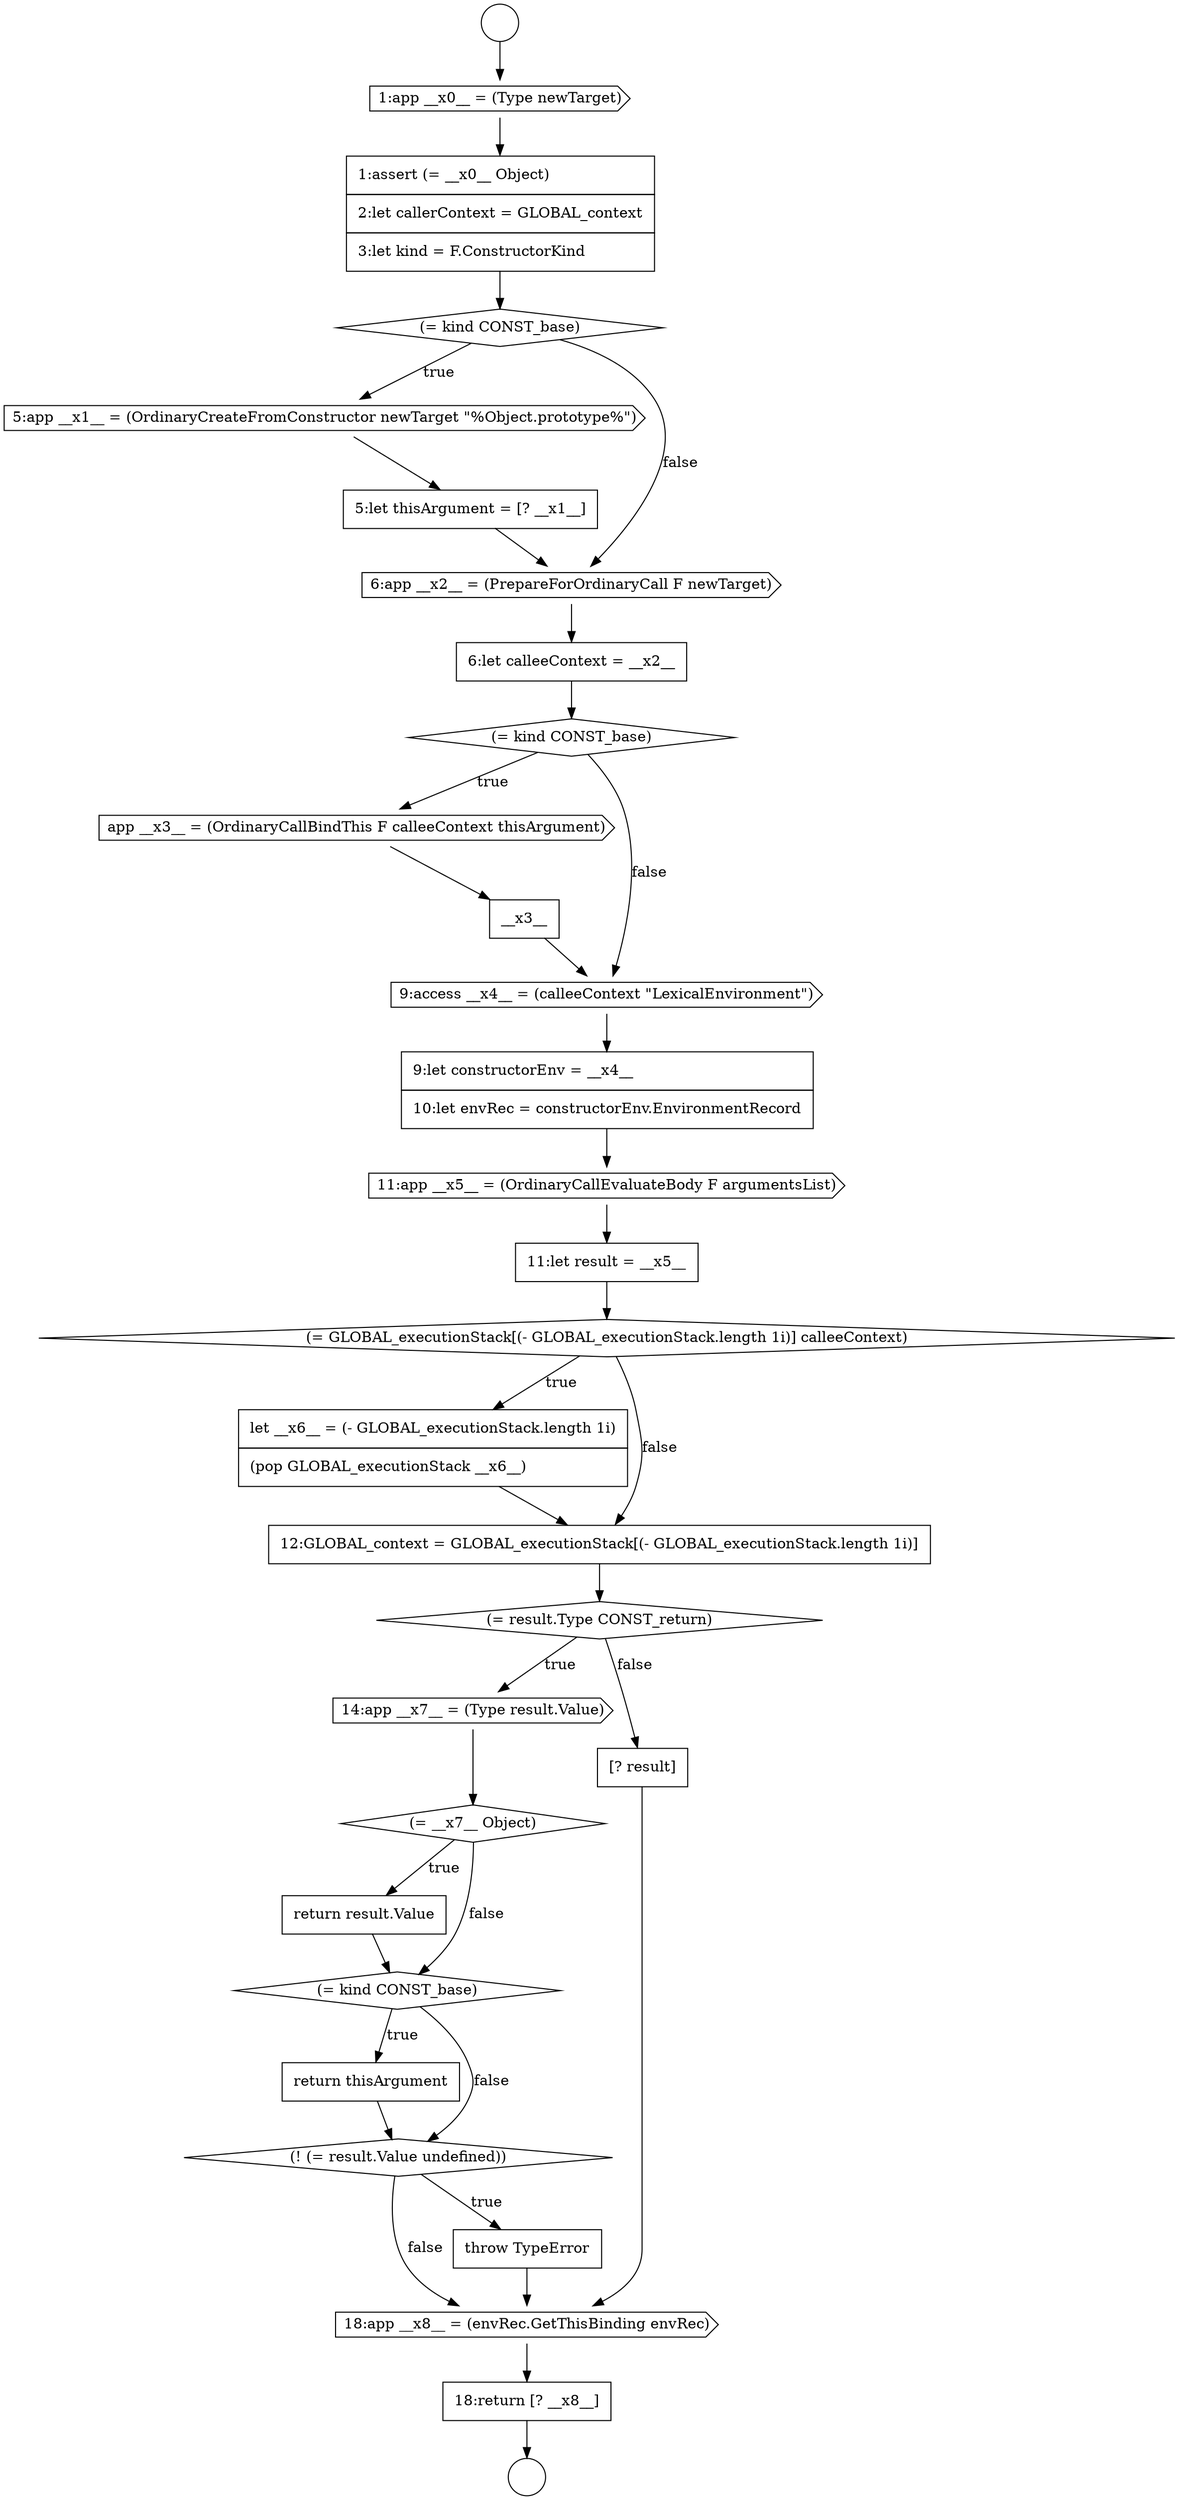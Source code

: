 digraph {
  node0 [shape=circle label=" " color="black" fillcolor="white" style=filled]
  node5 [shape=cds, label=<<font color="black">5:app __x1__ = (OrdinaryCreateFromConstructor newTarget &quot;%Object.prototype%&quot;)</font>> color="black" fillcolor="white" style=filled]
  node10 [shape=cds, label=<<font color="black">app __x3__ = (OrdinaryCallBindThis F calleeContext thisArgument)</font>> color="black" fillcolor="white" style=filled]
  node14 [shape=cds, label=<<font color="black">11:app __x5__ = (OrdinaryCallEvaluateBody F argumentsList)</font>> color="black" fillcolor="white" style=filled]
  node1 [shape=circle label=" " color="black" fillcolor="white" style=filled]
  node6 [shape=none, margin=0, label=<<font color="black">
    <table border="0" cellborder="1" cellspacing="0" cellpadding="10">
      <tr><td align="left">5:let thisArgument = [? __x1__]</td></tr>
    </table>
  </font>> color="black" fillcolor="white" style=filled]
  node9 [shape=diamond, label=<<font color="black">(= kind CONST_base)</font>> color="black" fillcolor="white" style=filled]
  node13 [shape=none, margin=0, label=<<font color="black">
    <table border="0" cellborder="1" cellspacing="0" cellpadding="10">
      <tr><td align="left">9:let constructorEnv = __x4__</td></tr>
      <tr><td align="left">10:let envRec = constructorEnv.EnvironmentRecord</td></tr>
    </table>
  </font>> color="black" fillcolor="white" style=filled]
  node2 [shape=cds, label=<<font color="black">1:app __x0__ = (Type newTarget)</font>> color="black" fillcolor="white" style=filled]
  node17 [shape=none, margin=0, label=<<font color="black">
    <table border="0" cellborder="1" cellspacing="0" cellpadding="10">
      <tr><td align="left">let __x6__ = (- GLOBAL_executionStack.length 1i)</td></tr>
      <tr><td align="left">(pop GLOBAL_executionStack __x6__)</td></tr>
    </table>
  </font>> color="black" fillcolor="white" style=filled]
  node12 [shape=cds, label=<<font color="black">9:access __x4__ = (calleeContext &quot;LexicalEnvironment&quot;)</font>> color="black" fillcolor="white" style=filled]
  node7 [shape=cds, label=<<font color="black">6:app __x2__ = (PrepareForOrdinaryCall F newTarget)</font>> color="black" fillcolor="white" style=filled]
  node3 [shape=none, margin=0, label=<<font color="black">
    <table border="0" cellborder="1" cellspacing="0" cellpadding="10">
      <tr><td align="left">1:assert (= __x0__ Object)</td></tr>
      <tr><td align="left">2:let callerContext = GLOBAL_context</td></tr>
      <tr><td align="left">3:let kind = F.ConstructorKind</td></tr>
    </table>
  </font>> color="black" fillcolor="white" style=filled]
  node18 [shape=none, margin=0, label=<<font color="black">
    <table border="0" cellborder="1" cellspacing="0" cellpadding="10">
      <tr><td align="left">12:GLOBAL_context = GLOBAL_executionStack[(- GLOBAL_executionStack.length 1i)]</td></tr>
    </table>
  </font>> color="black" fillcolor="white" style=filled]
  node16 [shape=diamond, label=<<font color="black">(= GLOBAL_executionStack[(- GLOBAL_executionStack.length 1i)] calleeContext)</font>> color="black" fillcolor="white" style=filled]
  node11 [shape=none, margin=0, label=<<font color="black">
    <table border="0" cellborder="1" cellspacing="0" cellpadding="10">
      <tr><td align="left">__x3__</td></tr>
    </table>
  </font>> color="black" fillcolor="white" style=filled]
  node8 [shape=none, margin=0, label=<<font color="black">
    <table border="0" cellborder="1" cellspacing="0" cellpadding="10">
      <tr><td align="left">6:let calleeContext = __x2__</td></tr>
    </table>
  </font>> color="black" fillcolor="white" style=filled]
  node19 [shape=diamond, label=<<font color="black">(= result.Type CONST_return)</font>> color="black" fillcolor="white" style=filled]
  node4 [shape=diamond, label=<<font color="black">(= kind CONST_base)</font>> color="black" fillcolor="white" style=filled]
  node15 [shape=none, margin=0, label=<<font color="black">
    <table border="0" cellborder="1" cellspacing="0" cellpadding="10">
      <tr><td align="left">11:let result = __x5__</td></tr>
    </table>
  </font>> color="black" fillcolor="white" style=filled]
  node24 [shape=none, margin=0, label=<<font color="black">
    <table border="0" cellborder="1" cellspacing="0" cellpadding="10">
      <tr><td align="left">return thisArgument</td></tr>
    </table>
  </font>> color="black" fillcolor="white" style=filled]
  node25 [shape=diamond, label=<<font color="black">(! (= result.Value undefined))</font>> color="black" fillcolor="white" style=filled]
  node20 [shape=cds, label=<<font color="black">14:app __x7__ = (Type result.Value)</font>> color="black" fillcolor="white" style=filled]
  node29 [shape=none, margin=0, label=<<font color="black">
    <table border="0" cellborder="1" cellspacing="0" cellpadding="10">
      <tr><td align="left">18:return [? __x8__]</td></tr>
    </table>
  </font>> color="black" fillcolor="white" style=filled]
  node28 [shape=cds, label=<<font color="black">18:app __x8__ = (envRec.GetThisBinding envRec)</font>> color="black" fillcolor="white" style=filled]
  node21 [shape=diamond, label=<<font color="black">(= __x7__ Object)</font>> color="black" fillcolor="white" style=filled]
  node22 [shape=none, margin=0, label=<<font color="black">
    <table border="0" cellborder="1" cellspacing="0" cellpadding="10">
      <tr><td align="left">return result.Value</td></tr>
    </table>
  </font>> color="black" fillcolor="white" style=filled]
  node27 [shape=none, margin=0, label=<<font color="black">
    <table border="0" cellborder="1" cellspacing="0" cellpadding="10">
      <tr><td align="left">[? result]</td></tr>
    </table>
  </font>> color="black" fillcolor="white" style=filled]
  node26 [shape=none, margin=0, label=<<font color="black">
    <table border="0" cellborder="1" cellspacing="0" cellpadding="10">
      <tr><td align="left">throw TypeError</td></tr>
    </table>
  </font>> color="black" fillcolor="white" style=filled]
  node23 [shape=diamond, label=<<font color="black">(= kind CONST_base)</font>> color="black" fillcolor="white" style=filled]
  node28 -> node29 [ color="black"]
  node26 -> node28 [ color="black"]
  node9 -> node10 [label=<<font color="black">true</font>> color="black"]
  node9 -> node12 [label=<<font color="black">false</font>> color="black"]
  node25 -> node26 [label=<<font color="black">true</font>> color="black"]
  node25 -> node28 [label=<<font color="black">false</font>> color="black"]
  node13 -> node14 [ color="black"]
  node12 -> node13 [ color="black"]
  node0 -> node2 [ color="black"]
  node21 -> node22 [label=<<font color="black">true</font>> color="black"]
  node21 -> node23 [label=<<font color="black">false</font>> color="black"]
  node27 -> node28 [ color="black"]
  node14 -> node15 [ color="black"]
  node8 -> node9 [ color="black"]
  node29 -> node1 [ color="black"]
  node23 -> node24 [label=<<font color="black">true</font>> color="black"]
  node23 -> node25 [label=<<font color="black">false</font>> color="black"]
  node19 -> node20 [label=<<font color="black">true</font>> color="black"]
  node19 -> node27 [label=<<font color="black">false</font>> color="black"]
  node17 -> node18 [ color="black"]
  node5 -> node6 [ color="black"]
  node3 -> node4 [ color="black"]
  node7 -> node8 [ color="black"]
  node18 -> node19 [ color="black"]
  node2 -> node3 [ color="black"]
  node15 -> node16 [ color="black"]
  node4 -> node5 [label=<<font color="black">true</font>> color="black"]
  node4 -> node7 [label=<<font color="black">false</font>> color="black"]
  node11 -> node12 [ color="black"]
  node22 -> node23 [ color="black"]
  node6 -> node7 [ color="black"]
  node10 -> node11 [ color="black"]
  node16 -> node17 [label=<<font color="black">true</font>> color="black"]
  node16 -> node18 [label=<<font color="black">false</font>> color="black"]
  node20 -> node21 [ color="black"]
  node24 -> node25 [ color="black"]
}
